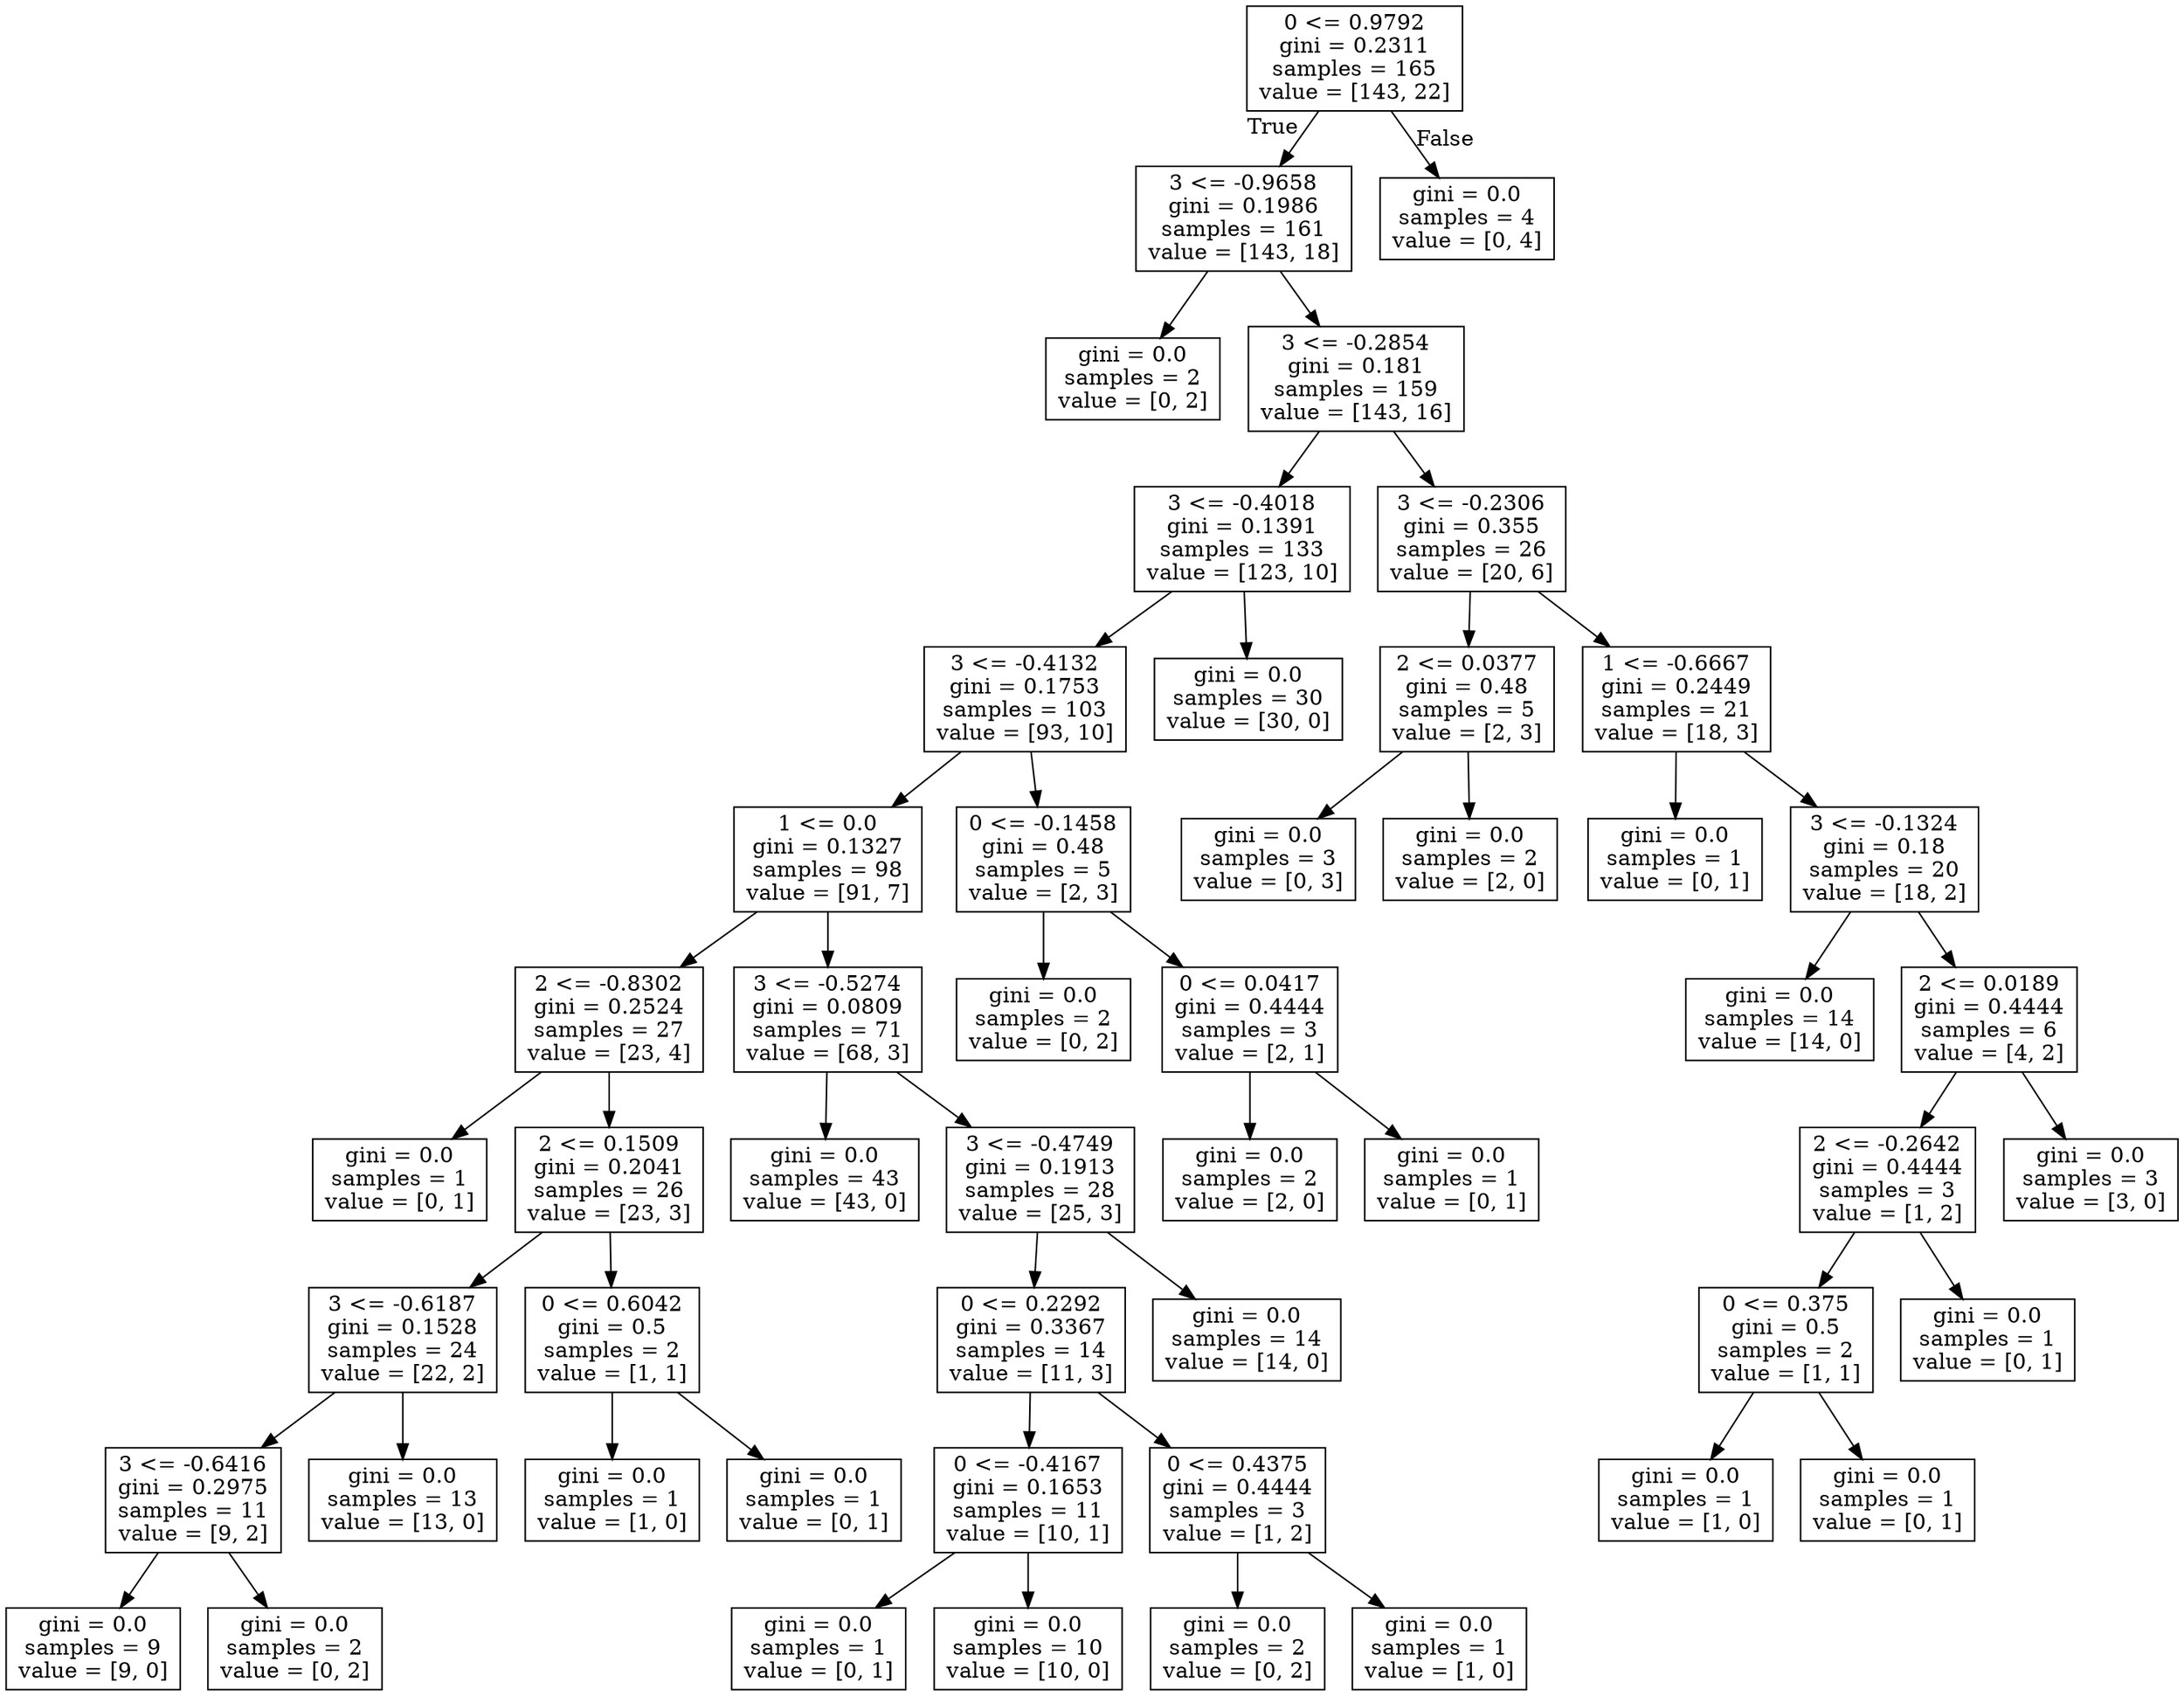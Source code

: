 digraph Tree {
node [shape=box] ;
0 [label="0 <= 0.9792\ngini = 0.2311\nsamples = 165\nvalue = [143, 22]"] ;
1 [label="3 <= -0.9658\ngini = 0.1986\nsamples = 161\nvalue = [143, 18]"] ;
0 -> 1 [labeldistance=2.5, labelangle=45, headlabel="True"] ;
2 [label="gini = 0.0\nsamples = 2\nvalue = [0, 2]"] ;
1 -> 2 ;
3 [label="3 <= -0.2854\ngini = 0.181\nsamples = 159\nvalue = [143, 16]"] ;
1 -> 3 ;
4 [label="3 <= -0.4018\ngini = 0.1391\nsamples = 133\nvalue = [123, 10]"] ;
3 -> 4 ;
5 [label="3 <= -0.4132\ngini = 0.1753\nsamples = 103\nvalue = [93, 10]"] ;
4 -> 5 ;
6 [label="1 <= 0.0\ngini = 0.1327\nsamples = 98\nvalue = [91, 7]"] ;
5 -> 6 ;
7 [label="2 <= -0.8302\ngini = 0.2524\nsamples = 27\nvalue = [23, 4]"] ;
6 -> 7 ;
8 [label="gini = 0.0\nsamples = 1\nvalue = [0, 1]"] ;
7 -> 8 ;
9 [label="2 <= 0.1509\ngini = 0.2041\nsamples = 26\nvalue = [23, 3]"] ;
7 -> 9 ;
10 [label="3 <= -0.6187\ngini = 0.1528\nsamples = 24\nvalue = [22, 2]"] ;
9 -> 10 ;
11 [label="3 <= -0.6416\ngini = 0.2975\nsamples = 11\nvalue = [9, 2]"] ;
10 -> 11 ;
12 [label="gini = 0.0\nsamples = 9\nvalue = [9, 0]"] ;
11 -> 12 ;
13 [label="gini = 0.0\nsamples = 2\nvalue = [0, 2]"] ;
11 -> 13 ;
14 [label="gini = 0.0\nsamples = 13\nvalue = [13, 0]"] ;
10 -> 14 ;
15 [label="0 <= 0.6042\ngini = 0.5\nsamples = 2\nvalue = [1, 1]"] ;
9 -> 15 ;
16 [label="gini = 0.0\nsamples = 1\nvalue = [1, 0]"] ;
15 -> 16 ;
17 [label="gini = 0.0\nsamples = 1\nvalue = [0, 1]"] ;
15 -> 17 ;
18 [label="3 <= -0.5274\ngini = 0.0809\nsamples = 71\nvalue = [68, 3]"] ;
6 -> 18 ;
19 [label="gini = 0.0\nsamples = 43\nvalue = [43, 0]"] ;
18 -> 19 ;
20 [label="3 <= -0.4749\ngini = 0.1913\nsamples = 28\nvalue = [25, 3]"] ;
18 -> 20 ;
21 [label="0 <= 0.2292\ngini = 0.3367\nsamples = 14\nvalue = [11, 3]"] ;
20 -> 21 ;
22 [label="0 <= -0.4167\ngini = 0.1653\nsamples = 11\nvalue = [10, 1]"] ;
21 -> 22 ;
23 [label="gini = 0.0\nsamples = 1\nvalue = [0, 1]"] ;
22 -> 23 ;
24 [label="gini = 0.0\nsamples = 10\nvalue = [10, 0]"] ;
22 -> 24 ;
25 [label="0 <= 0.4375\ngini = 0.4444\nsamples = 3\nvalue = [1, 2]"] ;
21 -> 25 ;
26 [label="gini = 0.0\nsamples = 2\nvalue = [0, 2]"] ;
25 -> 26 ;
27 [label="gini = 0.0\nsamples = 1\nvalue = [1, 0]"] ;
25 -> 27 ;
28 [label="gini = 0.0\nsamples = 14\nvalue = [14, 0]"] ;
20 -> 28 ;
29 [label="0 <= -0.1458\ngini = 0.48\nsamples = 5\nvalue = [2, 3]"] ;
5 -> 29 ;
30 [label="gini = 0.0\nsamples = 2\nvalue = [0, 2]"] ;
29 -> 30 ;
31 [label="0 <= 0.0417\ngini = 0.4444\nsamples = 3\nvalue = [2, 1]"] ;
29 -> 31 ;
32 [label="gini = 0.0\nsamples = 2\nvalue = [2, 0]"] ;
31 -> 32 ;
33 [label="gini = 0.0\nsamples = 1\nvalue = [0, 1]"] ;
31 -> 33 ;
34 [label="gini = 0.0\nsamples = 30\nvalue = [30, 0]"] ;
4 -> 34 ;
35 [label="3 <= -0.2306\ngini = 0.355\nsamples = 26\nvalue = [20, 6]"] ;
3 -> 35 ;
36 [label="2 <= 0.0377\ngini = 0.48\nsamples = 5\nvalue = [2, 3]"] ;
35 -> 36 ;
37 [label="gini = 0.0\nsamples = 3\nvalue = [0, 3]"] ;
36 -> 37 ;
38 [label="gini = 0.0\nsamples = 2\nvalue = [2, 0]"] ;
36 -> 38 ;
39 [label="1 <= -0.6667\ngini = 0.2449\nsamples = 21\nvalue = [18, 3]"] ;
35 -> 39 ;
40 [label="gini = 0.0\nsamples = 1\nvalue = [0, 1]"] ;
39 -> 40 ;
41 [label="3 <= -0.1324\ngini = 0.18\nsamples = 20\nvalue = [18, 2]"] ;
39 -> 41 ;
42 [label="gini = 0.0\nsamples = 14\nvalue = [14, 0]"] ;
41 -> 42 ;
43 [label="2 <= 0.0189\ngini = 0.4444\nsamples = 6\nvalue = [4, 2]"] ;
41 -> 43 ;
44 [label="2 <= -0.2642\ngini = 0.4444\nsamples = 3\nvalue = [1, 2]"] ;
43 -> 44 ;
45 [label="0 <= 0.375\ngini = 0.5\nsamples = 2\nvalue = [1, 1]"] ;
44 -> 45 ;
46 [label="gini = 0.0\nsamples = 1\nvalue = [1, 0]"] ;
45 -> 46 ;
47 [label="gini = 0.0\nsamples = 1\nvalue = [0, 1]"] ;
45 -> 47 ;
48 [label="gini = 0.0\nsamples = 1\nvalue = [0, 1]"] ;
44 -> 48 ;
49 [label="gini = 0.0\nsamples = 3\nvalue = [3, 0]"] ;
43 -> 49 ;
50 [label="gini = 0.0\nsamples = 4\nvalue = [0, 4]"] ;
0 -> 50 [labeldistance=2.5, labelangle=-45, headlabel="False"] ;
}